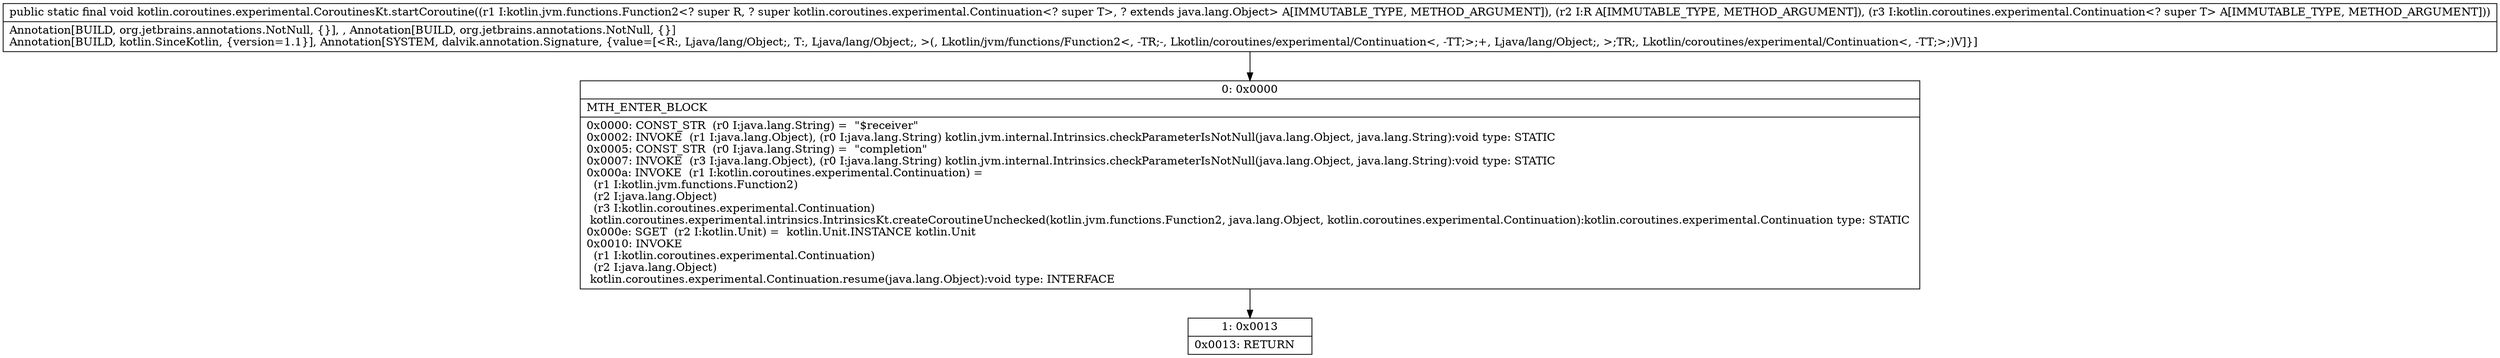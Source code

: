 digraph "CFG forkotlin.coroutines.experimental.CoroutinesKt.startCoroutine(Lkotlin\/jvm\/functions\/Function2;Ljava\/lang\/Object;Lkotlin\/coroutines\/experimental\/Continuation;)V" {
Node_0 [shape=record,label="{0\:\ 0x0000|MTH_ENTER_BLOCK\l|0x0000: CONST_STR  (r0 I:java.lang.String) =  \"$receiver\" \l0x0002: INVOKE  (r1 I:java.lang.Object), (r0 I:java.lang.String) kotlin.jvm.internal.Intrinsics.checkParameterIsNotNull(java.lang.Object, java.lang.String):void type: STATIC \l0x0005: CONST_STR  (r0 I:java.lang.String) =  \"completion\" \l0x0007: INVOKE  (r3 I:java.lang.Object), (r0 I:java.lang.String) kotlin.jvm.internal.Intrinsics.checkParameterIsNotNull(java.lang.Object, java.lang.String):void type: STATIC \l0x000a: INVOKE  (r1 I:kotlin.coroutines.experimental.Continuation) = \l  (r1 I:kotlin.jvm.functions.Function2)\l  (r2 I:java.lang.Object)\l  (r3 I:kotlin.coroutines.experimental.Continuation)\l kotlin.coroutines.experimental.intrinsics.IntrinsicsKt.createCoroutineUnchecked(kotlin.jvm.functions.Function2, java.lang.Object, kotlin.coroutines.experimental.Continuation):kotlin.coroutines.experimental.Continuation type: STATIC \l0x000e: SGET  (r2 I:kotlin.Unit) =  kotlin.Unit.INSTANCE kotlin.Unit \l0x0010: INVOKE  \l  (r1 I:kotlin.coroutines.experimental.Continuation)\l  (r2 I:java.lang.Object)\l kotlin.coroutines.experimental.Continuation.resume(java.lang.Object):void type: INTERFACE \l}"];
Node_1 [shape=record,label="{1\:\ 0x0013|0x0013: RETURN   \l}"];
MethodNode[shape=record,label="{public static final void kotlin.coroutines.experimental.CoroutinesKt.startCoroutine((r1 I:kotlin.jvm.functions.Function2\<? super R, ? super kotlin.coroutines.experimental.Continuation\<? super T\>, ? extends java.lang.Object\> A[IMMUTABLE_TYPE, METHOD_ARGUMENT]), (r2 I:R A[IMMUTABLE_TYPE, METHOD_ARGUMENT]), (r3 I:kotlin.coroutines.experimental.Continuation\<? super T\> A[IMMUTABLE_TYPE, METHOD_ARGUMENT]))  | Annotation[BUILD, org.jetbrains.annotations.NotNull, \{\}], , Annotation[BUILD, org.jetbrains.annotations.NotNull, \{\}]\lAnnotation[BUILD, kotlin.SinceKotlin, \{version=1.1\}], Annotation[SYSTEM, dalvik.annotation.Signature, \{value=[\<R:, Ljava\/lang\/Object;, T:, Ljava\/lang\/Object;, \>(, Lkotlin\/jvm\/functions\/Function2\<, \-TR;\-, Lkotlin\/coroutines\/experimental\/Continuation\<, \-TT;\>;+, Ljava\/lang\/Object;, \>;TR;, Lkotlin\/coroutines\/experimental\/Continuation\<, \-TT;\>;)V]\}]\l}"];
MethodNode -> Node_0;
Node_0 -> Node_1;
}

